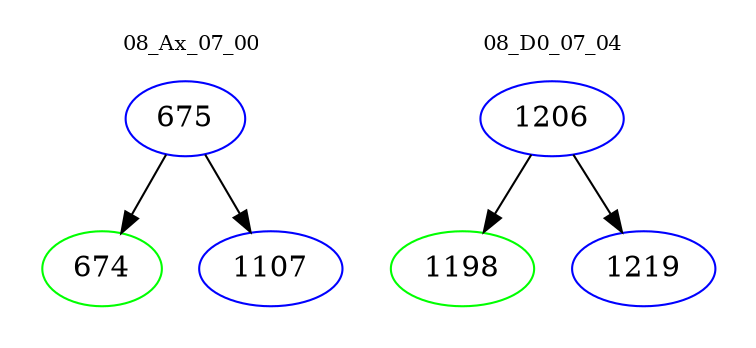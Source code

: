 digraph{
subgraph cluster_0 {
color = white
label = "08_Ax_07_00";
fontsize=10;
T0_675 [label="675", color="blue"]
T0_675 -> T0_674 [color="black"]
T0_674 [label="674", color="green"]
T0_675 -> T0_1107 [color="black"]
T0_1107 [label="1107", color="blue"]
}
subgraph cluster_1 {
color = white
label = "08_D0_07_04";
fontsize=10;
T1_1206 [label="1206", color="blue"]
T1_1206 -> T1_1198 [color="black"]
T1_1198 [label="1198", color="green"]
T1_1206 -> T1_1219 [color="black"]
T1_1219 [label="1219", color="blue"]
}
}
